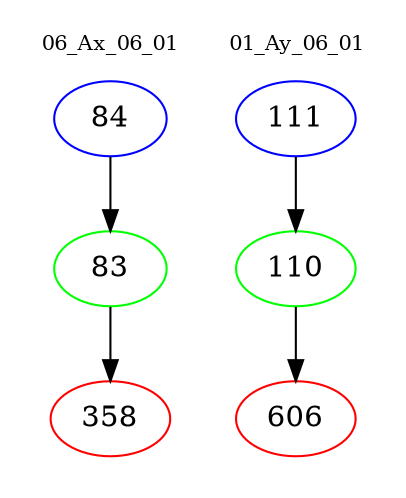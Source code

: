 digraph{
subgraph cluster_0 {
color = white
label = "06_Ax_06_01";
fontsize=10;
T0_84 [label="84", color="blue"]
T0_84 -> T0_83 [color="black"]
T0_83 [label="83", color="green"]
T0_83 -> T0_358 [color="black"]
T0_358 [label="358", color="red"]
}
subgraph cluster_1 {
color = white
label = "01_Ay_06_01";
fontsize=10;
T1_111 [label="111", color="blue"]
T1_111 -> T1_110 [color="black"]
T1_110 [label="110", color="green"]
T1_110 -> T1_606 [color="black"]
T1_606 [label="606", color="red"]
}
}

